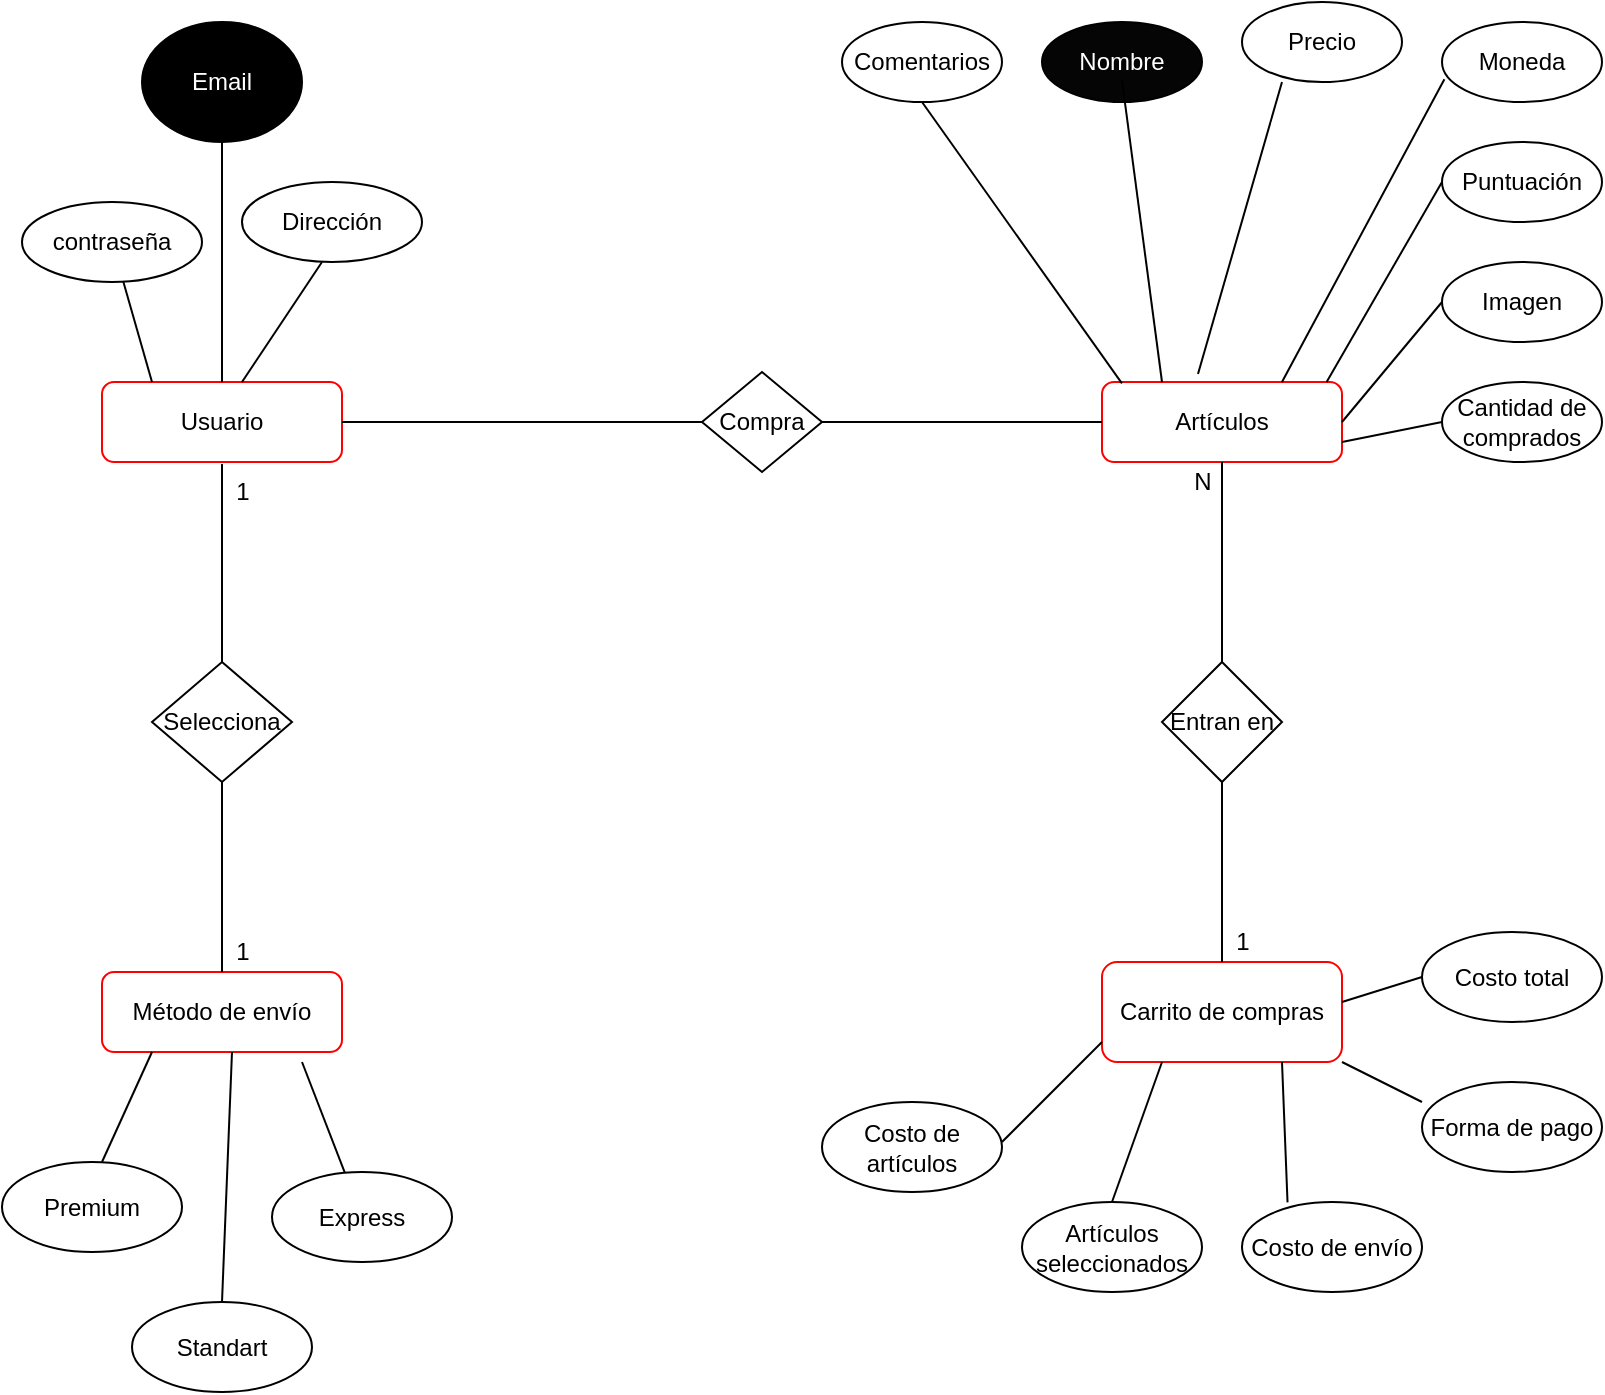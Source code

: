 <mxfile version="14.9.8" type="github">
  <diagram id="C5RBs43oDa-KdzZeNtuy" name="Page-1">
    <mxGraphModel dx="920" dy="551" grid="1" gridSize="10" guides="1" tooltips="1" connect="1" arrows="1" fold="1" page="1" pageScale="1" pageWidth="827" pageHeight="1169" math="0" shadow="0">
      <root>
        <mxCell id="WIyWlLk6GJQsqaUBKTNV-0" />
        <mxCell id="WIyWlLk6GJQsqaUBKTNV-1" parent="WIyWlLk6GJQsqaUBKTNV-0" />
        <mxCell id="WIyWlLk6GJQsqaUBKTNV-3" value="Usuario" style="rounded=1;whiteSpace=wrap;html=1;fontSize=12;glass=0;strokeWidth=1;shadow=0;strokeColor=#FF0000;" parent="WIyWlLk6GJQsqaUBKTNV-1" vertex="1">
          <mxGeometry x="70" y="220" width="120" height="40" as="geometry" />
        </mxCell>
        <mxCell id="WIyWlLk6GJQsqaUBKTNV-11" value="Artículos" style="rounded=1;whiteSpace=wrap;html=1;fontSize=12;glass=0;strokeWidth=1;shadow=0;strokeColor=#FF0000;" parent="WIyWlLk6GJQsqaUBKTNV-1" vertex="1">
          <mxGeometry x="570" y="220" width="120" height="40" as="geometry" />
        </mxCell>
        <mxCell id="9sxOckljg4lxQmoSP0Vh-1" value="" style="endArrow=none;html=1;exitX=0.5;exitY=0;exitDx=0;exitDy=0;" parent="WIyWlLk6GJQsqaUBKTNV-1" source="9sxOckljg4lxQmoSP0Vh-20" edge="1">
          <mxGeometry width="50" height="50" relative="1" as="geometry">
            <mxPoint x="129.41" y="170" as="sourcePoint" />
            <mxPoint x="130" y="261" as="targetPoint" />
          </mxGeometry>
        </mxCell>
        <mxCell id="9sxOckljg4lxQmoSP0Vh-2" value="Carrito de compras" style="rounded=1;whiteSpace=wrap;html=1;strokeColor=#FF0000;" parent="WIyWlLk6GJQsqaUBKTNV-1" vertex="1">
          <mxGeometry x="570" y="510" width="120" height="50" as="geometry" />
        </mxCell>
        <mxCell id="9sxOckljg4lxQmoSP0Vh-11" value="Método de envío" style="rounded=1;whiteSpace=wrap;html=1;fontSize=12;glass=0;strokeWidth=1;shadow=0;strokeColor=#FF0000;" parent="WIyWlLk6GJQsqaUBKTNV-1" vertex="1">
          <mxGeometry x="70" y="515" width="120" height="40" as="geometry" />
        </mxCell>
        <mxCell id="9sxOckljg4lxQmoSP0Vh-14" value="Entran en" style="rhombus;whiteSpace=wrap;html=1;strokeColor=#000000;fillColor=#FFFFFF;" parent="WIyWlLk6GJQsqaUBKTNV-1" vertex="1">
          <mxGeometry x="600" y="360" width="60" height="60" as="geometry" />
        </mxCell>
        <mxCell id="9sxOckljg4lxQmoSP0Vh-15" value="" style="endArrow=none;html=1;entryX=0.5;entryY=1;entryDx=0;entryDy=0;exitX=0.5;exitY=0;exitDx=0;exitDy=0;" parent="WIyWlLk6GJQsqaUBKTNV-1" source="9sxOckljg4lxQmoSP0Vh-14" target="WIyWlLk6GJQsqaUBKTNV-11" edge="1">
          <mxGeometry width="50" height="50" relative="1" as="geometry">
            <mxPoint x="350" y="300" as="sourcePoint" />
            <mxPoint x="400" y="250" as="targetPoint" />
          </mxGeometry>
        </mxCell>
        <mxCell id="9sxOckljg4lxQmoSP0Vh-16" value="" style="endArrow=none;html=1;exitX=0.5;exitY=0;exitDx=0;exitDy=0;" parent="WIyWlLk6GJQsqaUBKTNV-1" edge="1">
          <mxGeometry width="50" height="50" relative="1" as="geometry">
            <mxPoint x="630" y="510" as="sourcePoint" />
            <mxPoint x="630" y="420" as="targetPoint" />
          </mxGeometry>
        </mxCell>
        <mxCell id="9sxOckljg4lxQmoSP0Vh-18" value="N" style="text;html=1;align=center;verticalAlign=middle;resizable=0;points=[];autosize=1;strokeColor=none;" parent="WIyWlLk6GJQsqaUBKTNV-1" vertex="1">
          <mxGeometry x="610" y="260" width="20" height="20" as="geometry" />
        </mxCell>
        <mxCell id="9sxOckljg4lxQmoSP0Vh-19" value="1" style="text;html=1;align=center;verticalAlign=middle;resizable=0;points=[];autosize=1;strokeColor=none;" parent="WIyWlLk6GJQsqaUBKTNV-1" vertex="1">
          <mxGeometry x="630" y="490" width="20" height="20" as="geometry" />
        </mxCell>
        <mxCell id="9sxOckljg4lxQmoSP0Vh-20" value="Selecciona" style="rhombus;whiteSpace=wrap;html=1;strokeColor=#000000;fillColor=#FFFFFF;" parent="WIyWlLk6GJQsqaUBKTNV-1" vertex="1">
          <mxGeometry x="95" y="360" width="70" height="60" as="geometry" />
        </mxCell>
        <mxCell id="9sxOckljg4lxQmoSP0Vh-21" value="" style="endArrow=none;html=1;exitX=0.5;exitY=0;exitDx=0;exitDy=0;entryX=0.5;entryY=1;entryDx=0;entryDy=0;" parent="WIyWlLk6GJQsqaUBKTNV-1" source="9sxOckljg4lxQmoSP0Vh-11" target="9sxOckljg4lxQmoSP0Vh-20" edge="1">
          <mxGeometry width="50" height="50" relative="1" as="geometry">
            <mxPoint x="129.23" y="365" as="sourcePoint" />
            <mxPoint x="128.82" y="285" as="targetPoint" />
          </mxGeometry>
        </mxCell>
        <mxCell id="9sxOckljg4lxQmoSP0Vh-22" value="1" style="text;html=1;align=center;verticalAlign=middle;resizable=0;points=[];autosize=1;strokeColor=none;" parent="WIyWlLk6GJQsqaUBKTNV-1" vertex="1">
          <mxGeometry x="130" y="265" width="20" height="20" as="geometry" />
        </mxCell>
        <mxCell id="9sxOckljg4lxQmoSP0Vh-23" value="1" style="text;html=1;align=center;verticalAlign=middle;resizable=0;points=[];autosize=1;strokeColor=none;" parent="WIyWlLk6GJQsqaUBKTNV-1" vertex="1">
          <mxGeometry x="130" y="495" width="20" height="20" as="geometry" />
        </mxCell>
        <mxCell id="9sxOckljg4lxQmoSP0Vh-25" value="Compra" style="rhombus;whiteSpace=wrap;html=1;strokeColor=#000000;fillColor=#FFFFFF;" parent="WIyWlLk6GJQsqaUBKTNV-1" vertex="1">
          <mxGeometry x="370" y="215" width="60" height="50" as="geometry" />
        </mxCell>
        <mxCell id="9sxOckljg4lxQmoSP0Vh-26" value="" style="endArrow=none;html=1;entryX=0;entryY=0.5;entryDx=0;entryDy=0;exitX=1;exitY=0.5;exitDx=0;exitDy=0;" parent="WIyWlLk6GJQsqaUBKTNV-1" source="WIyWlLk6GJQsqaUBKTNV-3" target="9sxOckljg4lxQmoSP0Vh-25" edge="1">
          <mxGeometry width="50" height="50" relative="1" as="geometry">
            <mxPoint x="190" y="100" as="sourcePoint" />
            <mxPoint x="240" y="50" as="targetPoint" />
          </mxGeometry>
        </mxCell>
        <mxCell id="9sxOckljg4lxQmoSP0Vh-27" value="" style="endArrow=none;html=1;entryX=0;entryY=0.5;entryDx=0;entryDy=0;exitX=1;exitY=0.5;exitDx=0;exitDy=0;" parent="WIyWlLk6GJQsqaUBKTNV-1" source="9sxOckljg4lxQmoSP0Vh-25" target="WIyWlLk6GJQsqaUBKTNV-11" edge="1">
          <mxGeometry width="50" height="50" relative="1" as="geometry">
            <mxPoint x="390" y="100" as="sourcePoint" />
            <mxPoint x="530" y="100" as="targetPoint" />
          </mxGeometry>
        </mxCell>
        <mxCell id="9sxOckljg4lxQmoSP0Vh-3" value="&lt;font color=&quot;#ffffff&quot; style=&quot;background-color: rgb(5 , 5 , 5)&quot;&gt;Nombre&lt;/font&gt;" style="ellipse;whiteSpace=wrap;html=1;fillColor=#050505;" parent="WIyWlLk6GJQsqaUBKTNV-1" vertex="1">
          <mxGeometry x="540" y="40" width="80" height="40" as="geometry" />
        </mxCell>
        <mxCell id="9sxOckljg4lxQmoSP0Vh-5" value="Precio" style="ellipse;whiteSpace=wrap;html=1;" parent="WIyWlLk6GJQsqaUBKTNV-1" vertex="1">
          <mxGeometry x="640" y="30" width="80" height="40" as="geometry" />
        </mxCell>
        <mxCell id="9sxOckljg4lxQmoSP0Vh-6" value="Puntuación" style="ellipse;whiteSpace=wrap;html=1;" parent="WIyWlLk6GJQsqaUBKTNV-1" vertex="1">
          <mxGeometry x="740" y="100" width="80" height="40" as="geometry" />
        </mxCell>
        <mxCell id="9sxOckljg4lxQmoSP0Vh-7" value="Moneda" style="ellipse;whiteSpace=wrap;html=1;" parent="WIyWlLk6GJQsqaUBKTNV-1" vertex="1">
          <mxGeometry x="740" y="40" width="80" height="40" as="geometry" />
        </mxCell>
        <mxCell id="9sxOckljg4lxQmoSP0Vh-8" value="Imagen" style="ellipse;whiteSpace=wrap;html=1;" parent="WIyWlLk6GJQsqaUBKTNV-1" vertex="1">
          <mxGeometry x="740" y="160" width="80" height="40" as="geometry" />
        </mxCell>
        <mxCell id="9sxOckljg4lxQmoSP0Vh-12" value="Cantidad de comprados" style="ellipse;whiteSpace=wrap;html=1;" parent="WIyWlLk6GJQsqaUBKTNV-1" vertex="1">
          <mxGeometry x="740" y="220" width="80" height="40" as="geometry" />
        </mxCell>
        <mxCell id="9sxOckljg4lxQmoSP0Vh-13" value="Comentarios" style="ellipse;whiteSpace=wrap;html=1;" parent="WIyWlLk6GJQsqaUBKTNV-1" vertex="1">
          <mxGeometry x="440" y="40" width="80" height="40" as="geometry" />
        </mxCell>
        <mxCell id="cO59FOc5IW0gijmOSynK-0" value="" style="endArrow=none;html=1;entryX=0.083;entryY=0.017;entryDx=0;entryDy=0;entryPerimeter=0;exitX=0.5;exitY=1;exitDx=0;exitDy=0;" parent="WIyWlLk6GJQsqaUBKTNV-1" source="9sxOckljg4lxQmoSP0Vh-13" target="WIyWlLk6GJQsqaUBKTNV-11" edge="1">
          <mxGeometry width="50" height="50" relative="1" as="geometry">
            <mxPoint x="470" y="130" as="sourcePoint" />
            <mxPoint x="520" y="80" as="targetPoint" />
          </mxGeometry>
        </mxCell>
        <mxCell id="cO59FOc5IW0gijmOSynK-1" value="" style="endArrow=none;html=1;exitX=0.5;exitY=1;exitDx=0;exitDy=0;" parent="WIyWlLk6GJQsqaUBKTNV-1" edge="1">
          <mxGeometry width="50" height="50" relative="1" as="geometry">
            <mxPoint x="580.02" y="69.32" as="sourcePoint" />
            <mxPoint x="600" y="220" as="targetPoint" />
          </mxGeometry>
        </mxCell>
        <mxCell id="cO59FOc5IW0gijmOSynK-2" value="" style="endArrow=none;html=1;entryX=0.4;entryY=-0.099;entryDx=0;entryDy=0;entryPerimeter=0;" parent="WIyWlLk6GJQsqaUBKTNV-1" target="WIyWlLk6GJQsqaUBKTNV-11" edge="1">
          <mxGeometry width="50" height="50" relative="1" as="geometry">
            <mxPoint x="660" y="70" as="sourcePoint" />
            <mxPoint x="759.96" y="190.34" as="targetPoint" />
            <Array as="points">
              <mxPoint x="618" y="216" />
            </Array>
          </mxGeometry>
        </mxCell>
        <mxCell id="cO59FOc5IW0gijmOSynK-3" value="" style="endArrow=none;html=1;entryX=0.083;entryY=0.017;entryDx=0;entryDy=0;entryPerimeter=0;exitX=0.015;exitY=0.715;exitDx=0;exitDy=0;exitPerimeter=0;" parent="WIyWlLk6GJQsqaUBKTNV-1" source="9sxOckljg4lxQmoSP0Vh-7" edge="1">
          <mxGeometry width="50" height="50" relative="1" as="geometry">
            <mxPoint x="630.04" y="70" as="sourcePoint" />
            <mxPoint x="660.0" y="220.0" as="targetPoint" />
          </mxGeometry>
        </mxCell>
        <mxCell id="cO59FOc5IW0gijmOSynK-4" value="" style="endArrow=none;html=1;exitX=0;exitY=0.5;exitDx=0;exitDy=0;entryX=0.936;entryY=0;entryDx=0;entryDy=0;entryPerimeter=0;" parent="WIyWlLk6GJQsqaUBKTNV-1" source="9sxOckljg4lxQmoSP0Vh-6" target="WIyWlLk6GJQsqaUBKTNV-11" edge="1">
          <mxGeometry width="50" height="50" relative="1" as="geometry">
            <mxPoint x="520" y="120.0" as="sourcePoint" />
            <mxPoint x="690" y="210" as="targetPoint" />
          </mxGeometry>
        </mxCell>
        <mxCell id="cO59FOc5IW0gijmOSynK-5" value="" style="endArrow=none;html=1;entryX=1;entryY=0.5;entryDx=0;entryDy=0;exitX=0;exitY=0.5;exitDx=0;exitDy=0;" parent="WIyWlLk6GJQsqaUBKTNV-1" source="9sxOckljg4lxQmoSP0Vh-8" target="WIyWlLk6GJQsqaUBKTNV-11" edge="1">
          <mxGeometry width="50" height="50" relative="1" as="geometry">
            <mxPoint x="530" y="130.0" as="sourcePoint" />
            <mxPoint x="629.96" y="270.68" as="targetPoint" />
          </mxGeometry>
        </mxCell>
        <mxCell id="cO59FOc5IW0gijmOSynK-6" value="" style="endArrow=none;html=1;exitX=0;exitY=0.5;exitDx=0;exitDy=0;" parent="WIyWlLk6GJQsqaUBKTNV-1" source="9sxOckljg4lxQmoSP0Vh-12" edge="1">
          <mxGeometry width="50" height="50" relative="1" as="geometry">
            <mxPoint x="540" y="140.0" as="sourcePoint" />
            <mxPoint x="690" y="250" as="targetPoint" />
          </mxGeometry>
        </mxCell>
        <mxCell id="cO59FOc5IW0gijmOSynK-8" value="Costo de artículos" style="ellipse;whiteSpace=wrap;html=1;" parent="WIyWlLk6GJQsqaUBKTNV-1" vertex="1">
          <mxGeometry x="430" y="580" width="90" height="45" as="geometry" />
        </mxCell>
        <mxCell id="cO59FOc5IW0gijmOSynK-10" value="Artículos seleccionados" style="ellipse;whiteSpace=wrap;html=1;" parent="WIyWlLk6GJQsqaUBKTNV-1" vertex="1">
          <mxGeometry x="530" y="630" width="90" height="45" as="geometry" />
        </mxCell>
        <mxCell id="cO59FOc5IW0gijmOSynK-11" value="Costo de envío" style="ellipse;whiteSpace=wrap;html=1;" parent="WIyWlLk6GJQsqaUBKTNV-1" vertex="1">
          <mxGeometry x="640" y="630" width="90" height="45" as="geometry" />
        </mxCell>
        <mxCell id="cO59FOc5IW0gijmOSynK-12" value="Forma de pago&lt;span style=&quot;color: rgba(0 , 0 , 0 , 0) ; font-family: monospace ; font-size: 0px&quot;&gt;%3CmxGraphModel%3E%3Croot%3E%3CmxCell%20id%3D%220%22%2F%3E%3CmxCell%20id%3D%221%22%20parent%3D%220%22%2F%3E%3CmxCell%20id%3D%222%22%20value%3D%22Costo%20de%20art%C3%ADculos%22%20style%3D%22ellipse%3BwhiteSpace%3Dwrap%3Bhtml%3D1%3B%22%20vertex%3D%221%22%20parent%3D%221%22%3E%3CmxGeometry%20x%3D%22390%22%20y%3D%22535%22%20width%3D%2290%22%20height%3D%2245%22%20as%3D%22geometry%22%2F%3E%3C%2FmxCell%3E%3C%2Froot%3E%3C%2FmxGraphModel%3E&lt;/span&gt;" style="ellipse;whiteSpace=wrap;html=1;" parent="WIyWlLk6GJQsqaUBKTNV-1" vertex="1">
          <mxGeometry x="730" y="570" width="90" height="45" as="geometry" />
        </mxCell>
        <mxCell id="cO59FOc5IW0gijmOSynK-13" value="Costo total" style="ellipse;whiteSpace=wrap;html=1;" parent="WIyWlLk6GJQsqaUBKTNV-1" vertex="1">
          <mxGeometry x="730" y="495" width="90" height="45" as="geometry" />
        </mxCell>
        <mxCell id="cO59FOc5IW0gijmOSynK-14" value="" style="endArrow=none;html=1;" parent="WIyWlLk6GJQsqaUBKTNV-1" edge="1">
          <mxGeometry width="50" height="50" relative="1" as="geometry">
            <mxPoint x="520" y="600" as="sourcePoint" />
            <mxPoint x="570" y="550" as="targetPoint" />
          </mxGeometry>
        </mxCell>
        <mxCell id="cO59FOc5IW0gijmOSynK-15" value="" style="endArrow=none;html=1;exitX=0.5;exitY=0;exitDx=0;exitDy=0;" parent="WIyWlLk6GJQsqaUBKTNV-1" source="cO59FOc5IW0gijmOSynK-10" edge="1">
          <mxGeometry width="50" height="50" relative="1" as="geometry">
            <mxPoint x="550" y="610" as="sourcePoint" />
            <mxPoint x="600" y="560" as="targetPoint" />
          </mxGeometry>
        </mxCell>
        <mxCell id="cO59FOc5IW0gijmOSynK-16" value="" style="endArrow=none;html=1;exitX=0.253;exitY=0.004;exitDx=0;exitDy=0;exitPerimeter=0;" parent="WIyWlLk6GJQsqaUBKTNV-1" source="cO59FOc5IW0gijmOSynK-11" edge="1">
          <mxGeometry width="50" height="50" relative="1" as="geometry">
            <mxPoint x="610" y="610" as="sourcePoint" />
            <mxPoint x="660" y="560" as="targetPoint" />
          </mxGeometry>
        </mxCell>
        <mxCell id="cO59FOc5IW0gijmOSynK-17" value="" style="endArrow=none;html=1;entryX=0;entryY=0.5;entryDx=0;entryDy=0;" parent="WIyWlLk6GJQsqaUBKTNV-1" target="cO59FOc5IW0gijmOSynK-13" edge="1">
          <mxGeometry width="50" height="50" relative="1" as="geometry">
            <mxPoint x="690" y="530" as="sourcePoint" />
            <mxPoint x="740" y="480" as="targetPoint" />
          </mxGeometry>
        </mxCell>
        <mxCell id="cO59FOc5IW0gijmOSynK-18" value="" style="endArrow=none;html=1;" parent="WIyWlLk6GJQsqaUBKTNV-1" edge="1">
          <mxGeometry width="50" height="50" relative="1" as="geometry">
            <mxPoint x="690" y="560" as="sourcePoint" />
            <mxPoint x="730" y="580" as="targetPoint" />
          </mxGeometry>
        </mxCell>
        <mxCell id="cO59FOc5IW0gijmOSynK-28" value="Premium" style="ellipse;whiteSpace=wrap;html=1;" parent="WIyWlLk6GJQsqaUBKTNV-1" vertex="1">
          <mxGeometry x="20" y="610" width="90" height="45" as="geometry" />
        </mxCell>
        <mxCell id="cO59FOc5IW0gijmOSynK-29" value="Standart" style="ellipse;whiteSpace=wrap;html=1;" parent="WIyWlLk6GJQsqaUBKTNV-1" vertex="1">
          <mxGeometry x="85" y="680" width="90" height="45" as="geometry" />
        </mxCell>
        <mxCell id="cO59FOc5IW0gijmOSynK-30" value="Express" style="ellipse;whiteSpace=wrap;html=1;" parent="WIyWlLk6GJQsqaUBKTNV-1" vertex="1">
          <mxGeometry x="155" y="615" width="90" height="45" as="geometry" />
        </mxCell>
        <mxCell id="cO59FOc5IW0gijmOSynK-31" value="" style="endArrow=none;html=1;" parent="WIyWlLk6GJQsqaUBKTNV-1" source="cO59FOc5IW0gijmOSynK-30" edge="1">
          <mxGeometry width="50" height="50" relative="1" as="geometry">
            <mxPoint x="360" y="570" as="sourcePoint" />
            <mxPoint x="170" y="560" as="targetPoint" />
          </mxGeometry>
        </mxCell>
        <mxCell id="cO59FOc5IW0gijmOSynK-32" value="" style="endArrow=none;html=1;" parent="WIyWlLk6GJQsqaUBKTNV-1" edge="1">
          <mxGeometry width="50" height="50" relative="1" as="geometry">
            <mxPoint x="70" y="610" as="sourcePoint" />
            <mxPoint x="95" y="555" as="targetPoint" />
          </mxGeometry>
        </mxCell>
        <mxCell id="cO59FOc5IW0gijmOSynK-34" value="" style="endArrow=none;html=1;exitX=0.5;exitY=0;exitDx=0;exitDy=0;" parent="WIyWlLk6GJQsqaUBKTNV-1" source="cO59FOc5IW0gijmOSynK-29" edge="1">
          <mxGeometry width="50" height="50" relative="1" as="geometry">
            <mxPoint x="85" y="605" as="sourcePoint" />
            <mxPoint x="135" y="555" as="targetPoint" />
          </mxGeometry>
        </mxCell>
        <mxCell id="cO59FOc5IW0gijmOSynK-35" value="Dirección" style="ellipse;whiteSpace=wrap;html=1;strokeColor=#000000;" parent="WIyWlLk6GJQsqaUBKTNV-1" vertex="1">
          <mxGeometry x="140" y="120" width="90" height="40" as="geometry" />
        </mxCell>
        <mxCell id="cO59FOc5IW0gijmOSynK-36" value="contraseña" style="ellipse;whiteSpace=wrap;html=1;strokeColor=#000000;" parent="WIyWlLk6GJQsqaUBKTNV-1" vertex="1">
          <mxGeometry x="30" y="130" width="90" height="40" as="geometry" />
        </mxCell>
        <mxCell id="cO59FOc5IW0gijmOSynK-38" value="" style="endArrow=none;html=1;fontColor=#FFFFFF;" parent="WIyWlLk6GJQsqaUBKTNV-1" edge="1">
          <mxGeometry width="50" height="50" relative="1" as="geometry">
            <mxPoint x="140" y="220" as="sourcePoint" />
            <mxPoint x="180" y="160" as="targetPoint" />
          </mxGeometry>
        </mxCell>
        <mxCell id="cO59FOc5IW0gijmOSynK-39" value="" style="endArrow=none;html=1;fontColor=#FFFFFF;" parent="WIyWlLk6GJQsqaUBKTNV-1" target="cO59FOc5IW0gijmOSynK-36" edge="1">
          <mxGeometry width="50" height="50" relative="1" as="geometry">
            <mxPoint x="95" y="220" as="sourcePoint" />
            <mxPoint x="135" y="160" as="targetPoint" />
          </mxGeometry>
        </mxCell>
        <mxCell id="ejPkl0XrcwYiEhJrATpC-0" value="Email" style="ellipse;whiteSpace=wrap;html=1;fillColor=#000000;fontColor=#FFFFFF;" vertex="1" parent="WIyWlLk6GJQsqaUBKTNV-1">
          <mxGeometry x="90" y="40" width="80" height="60" as="geometry" />
        </mxCell>
        <mxCell id="ejPkl0XrcwYiEhJrATpC-1" value="" style="endArrow=none;html=1;fontColor=#FFFFFF;entryX=0.5;entryY=1;entryDx=0;entryDy=0;" edge="1" parent="WIyWlLk6GJQsqaUBKTNV-1" target="ejPkl0XrcwYiEhJrATpC-0">
          <mxGeometry width="50" height="50" relative="1" as="geometry">
            <mxPoint x="130" y="220" as="sourcePoint" />
            <mxPoint x="140" y="120" as="targetPoint" />
          </mxGeometry>
        </mxCell>
      </root>
    </mxGraphModel>
  </diagram>
</mxfile>
